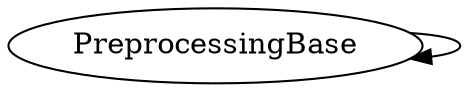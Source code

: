 /* Created by mdot for Matlab */
digraph m2html {
  PreprocessingBase -> PreprocessingBase;

  PreprocessingBase [URL="PreprocessingBase.html"];
}